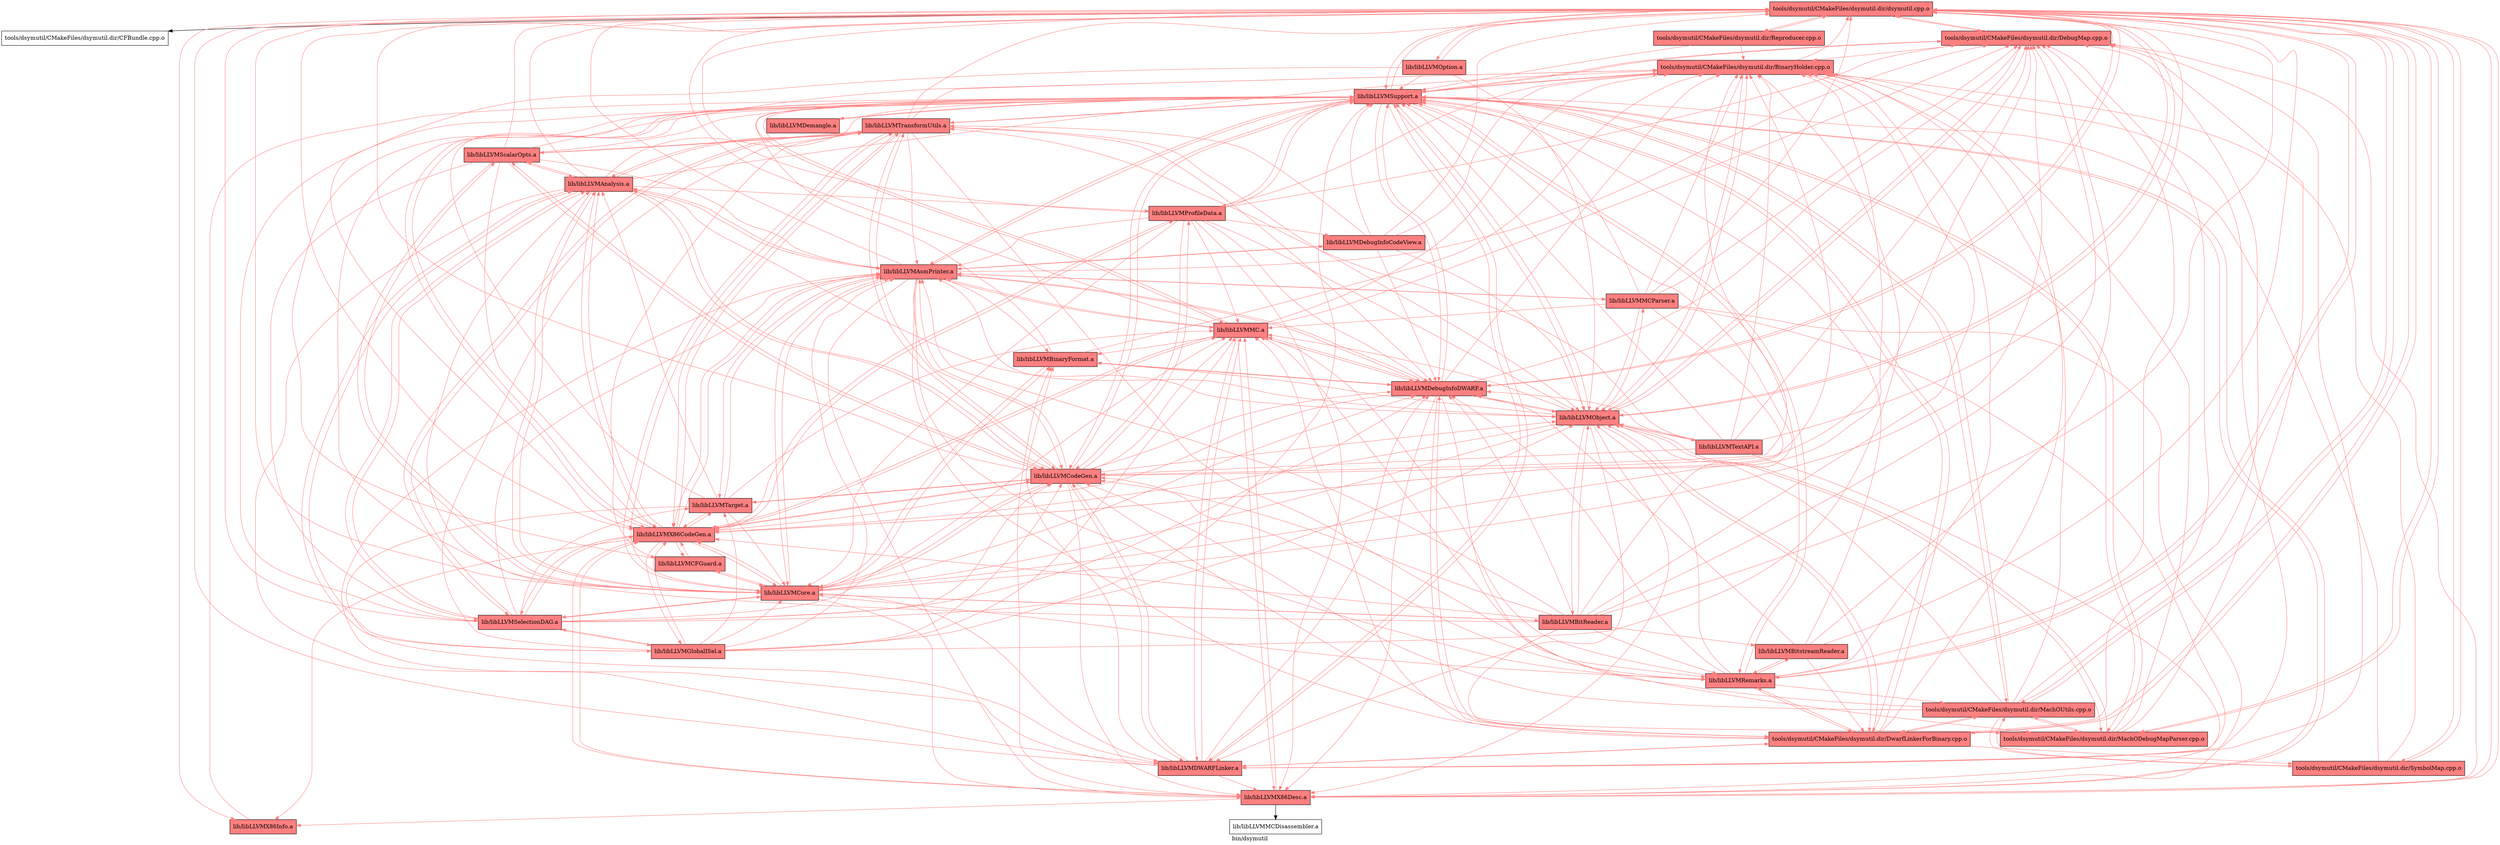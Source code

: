 digraph "bin/dsymutil" {
	label="bin/dsymutil";

	Node0x5632d6db8b18 [shape=record,shape=record,style=filled,fillcolor="1.000000 0.5 1",label="{tools/dsymutil/CMakeFiles/dsymutil.dir/dsymutil.cpp.o}"];
	Node0x5632d6db8b18 -> Node0x5632d6dba198;
	Node0x5632d6db8b18 -> Node0x5632d6db9ec8[color="1.000000 0.5 1"];
	Node0x5632d6db8b18 -> Node0x5632d6db9248[color="1.000000 0.5 1"];
	Node0x5632d6db8b18 -> Node0x5632d6dbb908[color="1.000000 0.5 1"];
	Node0x5632d6db8b18 -> Node0x5632d6dbac88[color="1.000000 0.5 1"];
	Node0x5632d6db8b18 -> Node0x5632d6dbaa58[color="1.000000 0.5 1"];
	Node0x5632d6db8b18 -> Node0x5632d6d9b1f8[color="1.000000 0.5 1"];
	Node0x5632d6db8b18 -> Node0x5632d6d96ab8[color="1.000000 0.5 1"];
	Node0x5632d6db8b18 -> Node0x5632d6d97008[color="1.000000 0.5 1"];
	Node0x5632d6db8b18 -> Node0x5632d6d974b8[color="1.000000 0.5 1"];
	Node0x5632d6db8b18 -> Node0x5632d6da3128[color="1.000000 0.5 1"];
	Node0x5632d6db8b18 -> Node0x5632d6da3f38[color="1.000000 0.5 1"];
	Node0x5632d6db8b18 -> Node0x5632d6da3a88[color="1.000000 0.5 1"];
	Node0x5632d6db8b18 -> Node0x5632d6da3538[color="1.000000 0.5 1"];
	Node0x5632d6db8b18 -> Node0x5632d6da6be8[color="1.000000 0.5 1"];
	Node0x5632d6dba198 [shape=record,shape=record,label="{tools/dsymutil/CMakeFiles/dsymutil.dir/CFBundle.cpp.o}"];
	Node0x5632d6db9ec8 [shape=record,shape=record,style=filled,fillcolor="1.000000 0.5 1",label="{tools/dsymutil/CMakeFiles/dsymutil.dir/DebugMap.cpp.o}"];
	Node0x5632d6db9ec8 -> Node0x5632d6db8b18[color="1.000000 0.5 1"];
	Node0x5632d6db9ec8 -> Node0x5632d6db86b8[color="1.000000 0.5 1"];
	Node0x5632d6db9ec8 -> Node0x5632d6da3128[color="1.000000 0.5 1"];
	Node0x5632d6db9ec8 -> Node0x5632d6da6be8[color="1.000000 0.5 1"];
	Node0x5632d6db9248 [shape=record,shape=record,style=filled,fillcolor="1.000000 0.5 1",label="{tools/dsymutil/CMakeFiles/dsymutil.dir/DwarfLinkerForBinary.cpp.o}"];
	Node0x5632d6db9248 -> Node0x5632d6db8b18[color="1.000000 0.5 1"];
	Node0x5632d6db9248 -> Node0x5632d6db86b8[color="1.000000 0.5 1"];
	Node0x5632d6db9248 -> Node0x5632d6db9ec8[color="1.000000 0.5 1"];
	Node0x5632d6db9248 -> Node0x5632d6dbac88[color="1.000000 0.5 1"];
	Node0x5632d6db9248 -> Node0x5632d6d9b1f8[color="1.000000 0.5 1"];
	Node0x5632d6db9248 -> Node0x5632d6da3128[color="1.000000 0.5 1"];
	Node0x5632d6db9248 -> Node0x5632d6da3f38[color="1.000000 0.5 1"];
	Node0x5632d6db9248 -> Node0x5632d6da4e88[color="1.000000 0.5 1"];
	Node0x5632d6db9248 -> Node0x5632d6da4938[color="1.000000 0.5 1"];
	Node0x5632d6db9248 -> Node0x5632d6da3538[color="1.000000 0.5 1"];
	Node0x5632d6db9248 -> Node0x5632d6da6be8[color="1.000000 0.5 1"];
	Node0x5632d6dbb908 [shape=record,shape=record,style=filled,fillcolor="1.000000 0.5 1",label="{tools/dsymutil/CMakeFiles/dsymutil.dir/MachODebugMapParser.cpp.o}"];
	Node0x5632d6dbb908 -> Node0x5632d6db8b18[color="1.000000 0.5 1"];
	Node0x5632d6dbb908 -> Node0x5632d6db86b8[color="1.000000 0.5 1"];
	Node0x5632d6dbb908 -> Node0x5632d6db9ec8[color="1.000000 0.5 1"];
	Node0x5632d6dbb908 -> Node0x5632d6dbac88[color="1.000000 0.5 1"];
	Node0x5632d6dbb908 -> Node0x5632d6da3128[color="1.000000 0.5 1"];
	Node0x5632d6dbb908 -> Node0x5632d6da6be8[color="1.000000 0.5 1"];
	Node0x5632d6dbac88 [shape=record,shape=record,style=filled,fillcolor="1.000000 0.5 1",label="{tools/dsymutil/CMakeFiles/dsymutil.dir/MachOUtils.cpp.o}"];
	Node0x5632d6dbac88 -> Node0x5632d6db8b18[color="1.000000 0.5 1"];
	Node0x5632d6dbac88 -> Node0x5632d6db86b8[color="1.000000 0.5 1"];
	Node0x5632d6dbac88 -> Node0x5632d6db9ec8[color="1.000000 0.5 1"];
	Node0x5632d6dbac88 -> Node0x5632d6db9248[color="1.000000 0.5 1"];
	Node0x5632d6dbac88 -> Node0x5632d6dbb908[color="1.000000 0.5 1"];
	Node0x5632d6dbac88 -> Node0x5632d6d9b1f8[color="1.000000 0.5 1"];
	Node0x5632d6dbac88 -> Node0x5632d6da3128[color="1.000000 0.5 1"];
	Node0x5632d6dbac88 -> Node0x5632d6da4938[color="1.000000 0.5 1"];
	Node0x5632d6dbac88 -> Node0x5632d6da2b38[color="1.000000 0.5 1"];
	Node0x5632d6dbac88 -> Node0x5632d6da6be8[color="1.000000 0.5 1"];
	Node0x5632d6dbaa58 [shape=record,shape=record,style=filled,fillcolor="1.000000 0.5 1",label="{tools/dsymutil/CMakeFiles/dsymutil.dir/Reproducer.cpp.o}"];
	Node0x5632d6dbaa58 -> Node0x5632d6db8b18[color="1.000000 0.5 1"];
	Node0x5632d6dbaa58 -> Node0x5632d6db86b8[color="1.000000 0.5 1"];
	Node0x5632d6dbaa58 -> Node0x5632d6da6be8[color="1.000000 0.5 1"];
	Node0x5632d6d9b1f8 [shape=record,shape=record,style=filled,fillcolor="1.000000 0.5 1",label="{tools/dsymutil/CMakeFiles/dsymutil.dir/SymbolMap.cpp.o}"];
	Node0x5632d6d9b1f8 -> Node0x5632d6db8b18[color="1.000000 0.5 1"];
	Node0x5632d6d9b1f8 -> Node0x5632d6db86b8[color="1.000000 0.5 1"];
	Node0x5632d6d9b1f8 -> Node0x5632d6dbac88[color="1.000000 0.5 1"];
	Node0x5632d6d9b1f8 -> Node0x5632d6da6be8[color="1.000000 0.5 1"];
	Node0x5632d6d96ab8 [shape=record,shape=record,style=filled,fillcolor="1.000000 0.5 1",label="{lib/libLLVMX86CodeGen.a}"];
	Node0x5632d6d96ab8 -> Node0x5632d6d97008[color="1.000000 0.5 1"];
	Node0x5632d6d96ab8 -> Node0x5632d6d974b8[color="1.000000 0.5 1"];
	Node0x5632d6d96ab8 -> Node0x5632d6da43e8[color="1.000000 0.5 1"];
	Node0x5632d6d96ab8 -> Node0x5632d6da4938[color="1.000000 0.5 1"];
	Node0x5632d6d96ab8 -> Node0x5632d6da2b38[color="1.000000 0.5 1"];
	Node0x5632d6d96ab8 -> Node0x5632d6da6be8[color="1.000000 0.5 1"];
	Node0x5632d6d96ab8 -> Node0x5632d6d985e8[color="1.000000 0.5 1"];
	Node0x5632d6d96ab8 -> Node0x5632d6da69b8[color="1.000000 0.5 1"];
	Node0x5632d6d96ab8 -> Node0x5632d6dba148[color="1.000000 0.5 1"];
	Node0x5632d6d96ab8 -> Node0x5632d6db6548[color="1.000000 0.5 1"];
	Node0x5632d6d96ab8 -> Node0x5632d6da73b8[color="1.000000 0.5 1"];
	Node0x5632d6d96ab8 -> Node0x5632d6db9c48[color="1.000000 0.5 1"];
	Node0x5632d6d96ab8 -> Node0x5632d6db86b8[color="1.000000 0.5 1"];
	Node0x5632d6d96ab8 -> Node0x5632d6d980e8[color="1.000000 0.5 1"];
	Node0x5632d6d96ab8 -> Node0x5632d6db1c28[color="1.000000 0.5 1"];
	Node0x5632d6d97008 [shape=record,shape=record,style=filled,fillcolor="1.000000 0.5 1",label="{lib/libLLVMX86Desc.a}"];
	Node0x5632d6d97008 -> Node0x5632d6db8b18[color="1.000000 0.5 1"];
	Node0x5632d6d97008 -> Node0x5632d6db9ec8[color="1.000000 0.5 1"];
	Node0x5632d6d97008 -> Node0x5632d6da4938[color="1.000000 0.5 1"];
	Node0x5632d6d97008 -> Node0x5632d6da6be8[color="1.000000 0.5 1"];
	Node0x5632d6d97008 -> Node0x5632d6d96ab8[color="1.000000 0.5 1"];
	Node0x5632d6d97008 -> Node0x5632d6d974b8[color="1.000000 0.5 1"];
	Node0x5632d6d97008 -> Node0x5632d6da7908;
	Node0x5632d6d97008 -> Node0x5632d6d94628[color="1.000000 0.5 1"];
	Node0x5632d6d974b8 [shape=record,shape=record,style=filled,fillcolor="1.000000 0.5 1",label="{lib/libLLVMX86Info.a}"];
	Node0x5632d6d974b8 -> Node0x5632d6da6be8[color="1.000000 0.5 1"];
	Node0x5632d6da3128 [shape=record,shape=record,style=filled,fillcolor="1.000000 0.5 1",label="{lib/libLLVMObject.a}"];
	Node0x5632d6da3128 -> Node0x5632d6db8b18[color="1.000000 0.5 1"];
	Node0x5632d6da3128 -> Node0x5632d6db86b8[color="1.000000 0.5 1"];
	Node0x5632d6da3128 -> Node0x5632d6db9ec8[color="1.000000 0.5 1"];
	Node0x5632d6da3128 -> Node0x5632d6db9248[color="1.000000 0.5 1"];
	Node0x5632d6da3128 -> Node0x5632d6da6be8[color="1.000000 0.5 1"];
	Node0x5632d6da3128 -> Node0x5632d6d94628[color="1.000000 0.5 1"];
	Node0x5632d6da3128 -> Node0x5632d6dbb908[color="1.000000 0.5 1"];
	Node0x5632d6da3128 -> Node0x5632d6d97008[color="1.000000 0.5 1"];
	Node0x5632d6da3128 -> Node0x5632d6da43e8[color="1.000000 0.5 1"];
	Node0x5632d6da3128 -> Node0x5632d6da4938[color="1.000000 0.5 1"];
	Node0x5632d6da3128 -> Node0x5632d6d97a08[color="1.000000 0.5 1"];
	Node0x5632d6da3128 -> Node0x5632d6d985e8[color="1.000000 0.5 1"];
	Node0x5632d6da3128 -> Node0x5632d6d96ab8[color="1.000000 0.5 1"];
	Node0x5632d6da3128 -> Node0x5632d6da4e88[color="1.000000 0.5 1"];
	Node0x5632d6da3128 -> Node0x5632d6db5be8[color="1.000000 0.5 1"];
	Node0x5632d6da3128 -> Node0x5632d6da3f38[color="1.000000 0.5 1"];
	Node0x5632d6da3128 -> Node0x5632d6d97f08[color="1.000000 0.5 1"];
	Node0x5632d6da3f38 [shape=record,shape=record,style=filled,fillcolor="1.000000 0.5 1",label="{lib/libLLVMDebugInfoDWARF.a}"];
	Node0x5632d6da3f38 -> Node0x5632d6da6be8[color="1.000000 0.5 1"];
	Node0x5632d6da3f38 -> Node0x5632d6d94628[color="1.000000 0.5 1"];
	Node0x5632d6da3f38 -> Node0x5632d6db8b18[color="1.000000 0.5 1"];
	Node0x5632d6da3f38 -> Node0x5632d6db86b8[color="1.000000 0.5 1"];
	Node0x5632d6da3f38 -> Node0x5632d6db9ec8[color="1.000000 0.5 1"];
	Node0x5632d6da3f38 -> Node0x5632d6db9248[color="1.000000 0.5 1"];
	Node0x5632d6da3f38 -> Node0x5632d6dbb908[color="1.000000 0.5 1"];
	Node0x5632d6da3f38 -> Node0x5632d6da43e8[color="1.000000 0.5 1"];
	Node0x5632d6da3f38 -> Node0x5632d6da3128[color="1.000000 0.5 1"];
	Node0x5632d6da3f38 -> Node0x5632d6d97008[color="1.000000 0.5 1"];
	Node0x5632d6da3f38 -> Node0x5632d6da4938[color="1.000000 0.5 1"];
	Node0x5632d6da3f38 -> Node0x5632d6d96ab8[color="1.000000 0.5 1"];
	Node0x5632d6da3a88 [shape=record,shape=record,style=filled,fillcolor="1.000000 0.5 1",label="{lib/libLLVMOption.a}"];
	Node0x5632d6da3a88 -> Node0x5632d6d96ab8[color="1.000000 0.5 1"];
	Node0x5632d6da3a88 -> Node0x5632d6da6be8[color="1.000000 0.5 1"];
	Node0x5632d6da3a88 -> Node0x5632d6db8b18[color="1.000000 0.5 1"];
	Node0x5632d6da3a88 -> Node0x5632d6da3128[color="1.000000 0.5 1"];
	Node0x5632d6da3538 [shape=record,shape=record,style=filled,fillcolor="1.000000 0.5 1",label="{lib/libLLVMRemarks.a}"];
	Node0x5632d6da3538 -> Node0x5632d6da3f38[color="1.000000 0.5 1"];
	Node0x5632d6da3538 -> Node0x5632d6da6be8[color="1.000000 0.5 1"];
	Node0x5632d6da3538 -> Node0x5632d6db8b18[color="1.000000 0.5 1"];
	Node0x5632d6da3538 -> Node0x5632d6db86b8[color="1.000000 0.5 1"];
	Node0x5632d6da3538 -> Node0x5632d6db9248[color="1.000000 0.5 1"];
	Node0x5632d6da3538 -> Node0x5632d6db9ec8[color="1.000000 0.5 1"];
	Node0x5632d6da3538 -> Node0x5632d6da3128[color="1.000000 0.5 1"];
	Node0x5632d6da3538 -> Node0x5632d6d94088[color="1.000000 0.5 1"];
	Node0x5632d6da3538 -> Node0x5632d6dbac88[color="1.000000 0.5 1"];
	Node0x5632d6da3538 -> Node0x5632d6da2b38[color="1.000000 0.5 1"];
	Node0x5632d6da3538 -> Node0x5632d6da4938[color="1.000000 0.5 1"];
	Node0x5632d6da6be8 [shape=record,shape=record,style=filled,fillcolor="1.000000 0.5 1",label="{lib/libLLVMSupport.a}"];
	Node0x5632d6da6be8 -> Node0x5632d6db8b18[color="1.000000 0.5 1"];
	Node0x5632d6da6be8 -> Node0x5632d6db86b8[color="1.000000 0.5 1"];
	Node0x5632d6da6be8 -> Node0x5632d6d96ab8[color="1.000000 0.5 1"];
	Node0x5632d6da6be8 -> Node0x5632d6da3128[color="1.000000 0.5 1"];
	Node0x5632d6da6be8 -> Node0x5632d6da43e8[color="1.000000 0.5 1"];
	Node0x5632d6da6be8 -> Node0x5632d6da2b38[color="1.000000 0.5 1"];
	Node0x5632d6da6be8 -> Node0x5632d6da3f38[color="1.000000 0.5 1"];
	Node0x5632d6da6be8 -> Node0x5632d6da4938[color="1.000000 0.5 1"];
	Node0x5632d6da6be8 -> Node0x5632d6db9ec8[color="1.000000 0.5 1"];
	Node0x5632d6da6be8 -> Node0x5632d6db9248[color="1.000000 0.5 1"];
	Node0x5632d6da6be8 -> Node0x5632d6da4e88[color="1.000000 0.5 1"];
	Node0x5632d6da6be8 -> Node0x5632d6dbb908[color="1.000000 0.5 1"];
	Node0x5632d6da6be8 -> Node0x5632d6d97008[color="1.000000 0.5 1"];
	Node0x5632d6da6be8 -> Node0x5632d6da3538[color="1.000000 0.5 1"];
	Node0x5632d6da6be8 -> Node0x5632d6dbac88[color="1.000000 0.5 1"];
	Node0x5632d6da6be8 -> Node0x5632d6db1c28[color="1.000000 0.5 1"];
	Node0x5632d6da6be8 -> Node0x5632d6d94f88[color="1.000000 0.5 1"];
	Node0x5632d6da6be8 -> Node0x5632d6d980e8[color="1.000000 0.5 1"];
	Node0x5632d6db86b8 [shape=record,shape=record,style=filled,fillcolor="1.000000 0.5 1",label="{tools/dsymutil/CMakeFiles/dsymutil.dir/BinaryHolder.cpp.o}"];
	Node0x5632d6db86b8 -> Node0x5632d6db8b18[color="1.000000 0.5 1"];
	Node0x5632d6db86b8 -> Node0x5632d6da3128[color="1.000000 0.5 1"];
	Node0x5632d6db86b8 -> Node0x5632d6da6be8[color="1.000000 0.5 1"];
	Node0x5632d6da4e88 [shape=record,shape=record,style=filled,fillcolor="1.000000 0.5 1",label="{lib/libLLVMDWARFLinker.a}"];
	Node0x5632d6da4e88 -> Node0x5632d6db8b18[color="1.000000 0.5 1"];
	Node0x5632d6da4e88 -> Node0x5632d6db86b8[color="1.000000 0.5 1"];
	Node0x5632d6da4e88 -> Node0x5632d6db9ec8[color="1.000000 0.5 1"];
	Node0x5632d6da4e88 -> Node0x5632d6db9248[color="1.000000 0.5 1"];
	Node0x5632d6da4e88 -> Node0x5632d6da43e8[color="1.000000 0.5 1"];
	Node0x5632d6da4e88 -> Node0x5632d6da3f38[color="1.000000 0.5 1"];
	Node0x5632d6da4e88 -> Node0x5632d6da2b38[color="1.000000 0.5 1"];
	Node0x5632d6da4e88 -> Node0x5632d6da6be8[color="1.000000 0.5 1"];
	Node0x5632d6da4e88 -> Node0x5632d6d94628[color="1.000000 0.5 1"];
	Node0x5632d6da4e88 -> Node0x5632d6d97008[color="1.000000 0.5 1"];
	Node0x5632d6da4e88 -> Node0x5632d6da4938[color="1.000000 0.5 1"];
	Node0x5632d6da4938 [shape=record,shape=record,style=filled,fillcolor="1.000000 0.5 1",label="{lib/libLLVMMC.a}"];
	Node0x5632d6da4938 -> Node0x5632d6d97008[color="1.000000 0.5 1"];
	Node0x5632d6da4938 -> Node0x5632d6da6be8[color="1.000000 0.5 1"];
	Node0x5632d6da4938 -> Node0x5632d6db8b18[color="1.000000 0.5 1"];
	Node0x5632d6da4938 -> Node0x5632d6db86b8[color="1.000000 0.5 1"];
	Node0x5632d6da4938 -> Node0x5632d6da43e8[color="1.000000 0.5 1"];
	Node0x5632d6da4938 -> Node0x5632d6db9ec8[color="1.000000 0.5 1"];
	Node0x5632d6da4938 -> Node0x5632d6da3f38[color="1.000000 0.5 1"];
	Node0x5632d6da4938 -> Node0x5632d6da4e88[color="1.000000 0.5 1"];
	Node0x5632d6da4938 -> Node0x5632d6d96ab8[color="1.000000 0.5 1"];
	Node0x5632d6da4938 -> Node0x5632d6d94628[color="1.000000 0.5 1"];
	Node0x5632d6da2b38 [shape=record,shape=record,style=filled,fillcolor="1.000000 0.5 1",label="{lib/libLLVMCodeGen.a}"];
	Node0x5632d6da2b38 -> Node0x5632d6d96ab8[color="1.000000 0.5 1"];
	Node0x5632d6da2b38 -> Node0x5632d6da6be8[color="1.000000 0.5 1"];
	Node0x5632d6da2b38 -> Node0x5632d6db6548[color="1.000000 0.5 1"];
	Node0x5632d6da2b38 -> Node0x5632d6d985e8[color="1.000000 0.5 1"];
	Node0x5632d6da2b38 -> Node0x5632d6da4e88[color="1.000000 0.5 1"];
	Node0x5632d6da2b38 -> Node0x5632d6da4938[color="1.000000 0.5 1"];
	Node0x5632d6da2b38 -> Node0x5632d6da43e8[color="1.000000 0.5 1"];
	Node0x5632d6da2b38 -> Node0x5632d6db1c28[color="1.000000 0.5 1"];
	Node0x5632d6da2b38 -> Node0x5632d6db9ec8[color="1.000000 0.5 1"];
	Node0x5632d6da2b38 -> Node0x5632d6d97008[color="1.000000 0.5 1"];
	Node0x5632d6da2b38 -> Node0x5632d6da69b8[color="1.000000 0.5 1"];
	Node0x5632d6da2b38 -> Node0x5632d6db8b18[color="1.000000 0.5 1"];
	Node0x5632d6da2b38 -> Node0x5632d6db86b8[color="1.000000 0.5 1"];
	Node0x5632d6da2b38 -> Node0x5632d6da3f38[color="1.000000 0.5 1"];
	Node0x5632d6da2b38 -> Node0x5632d6da3128[color="1.000000 0.5 1"];
	Node0x5632d6da2b38 -> Node0x5632d6dbb908[color="1.000000 0.5 1"];
	Node0x5632d6da2b38 -> Node0x5632d6d980e8[color="1.000000 0.5 1"];
	Node0x5632d6da2b38 -> Node0x5632d6db2948[color="1.000000 0.5 1"];
	Node0x5632d6da43e8 [shape=record,shape=record,style=filled,fillcolor="1.000000 0.5 1",label="{lib/libLLVMAsmPrinter.a}"];
	Node0x5632d6da43e8 -> Node0x5632d6db8b18[color="1.000000 0.5 1"];
	Node0x5632d6da43e8 -> Node0x5632d6db9ec8[color="1.000000 0.5 1"];
	Node0x5632d6da43e8 -> Node0x5632d6d96ab8[color="1.000000 0.5 1"];
	Node0x5632d6da43e8 -> Node0x5632d6d97008[color="1.000000 0.5 1"];
	Node0x5632d6da43e8 -> Node0x5632d6da4938[color="1.000000 0.5 1"];
	Node0x5632d6da43e8 -> Node0x5632d6da2b38[color="1.000000 0.5 1"];
	Node0x5632d6da43e8 -> Node0x5632d6da3538[color="1.000000 0.5 1"];
	Node0x5632d6da43e8 -> Node0x5632d6da6be8[color="1.000000 0.5 1"];
	Node0x5632d6da43e8 -> Node0x5632d6da69b8[color="1.000000 0.5 1"];
	Node0x5632d6da43e8 -> Node0x5632d6db6548[color="1.000000 0.5 1"];
	Node0x5632d6da43e8 -> Node0x5632d6d985e8[color="1.000000 0.5 1"];
	Node0x5632d6da43e8 -> Node0x5632d6d94628[color="1.000000 0.5 1"];
	Node0x5632d6da43e8 -> Node0x5632d6db5be8[color="1.000000 0.5 1"];
	Node0x5632d6da43e8 -> Node0x5632d6db9248[color="1.000000 0.5 1"];
	Node0x5632d6da43e8 -> Node0x5632d6da3f38[color="1.000000 0.5 1"];
	Node0x5632d6da43e8 -> Node0x5632d6d975a8[color="1.000000 0.5 1"];
	Node0x5632d6d985e8 [shape=record,shape=record,style=filled,fillcolor="1.000000 0.5 1",label="{lib/libLLVMCore.a}"];
	Node0x5632d6d985e8 -> Node0x5632d6da6be8[color="1.000000 0.5 1"];
	Node0x5632d6d985e8 -> Node0x5632d6db8b18[color="1.000000 0.5 1"];
	Node0x5632d6d985e8 -> Node0x5632d6d96ab8[color="1.000000 0.5 1"];
	Node0x5632d6d985e8 -> Node0x5632d6da43e8[color="1.000000 0.5 1"];
	Node0x5632d6d985e8 -> Node0x5632d6da3f38[color="1.000000 0.5 1"];
	Node0x5632d6d985e8 -> Node0x5632d6da2b38[color="1.000000 0.5 1"];
	Node0x5632d6d985e8 -> Node0x5632d6dba148[color="1.000000 0.5 1"];
	Node0x5632d6d985e8 -> Node0x5632d6db6548[color="1.000000 0.5 1"];
	Node0x5632d6d985e8 -> Node0x5632d6d94628[color="1.000000 0.5 1"];
	Node0x5632d6d985e8 -> Node0x5632d6d97008[color="1.000000 0.5 1"];
	Node0x5632d6d985e8 -> Node0x5632d6db1c28[color="1.000000 0.5 1"];
	Node0x5632d6d985e8 -> Node0x5632d6db86b8[color="1.000000 0.5 1"];
	Node0x5632d6d985e8 -> Node0x5632d6db9c48[color="1.000000 0.5 1"];
	Node0x5632d6d985e8 -> Node0x5632d6db9ec8[color="1.000000 0.5 1"];
	Node0x5632d6d985e8 -> Node0x5632d6da3538[color="1.000000 0.5 1"];
	Node0x5632d6d985e8 -> Node0x5632d6d97a08[color="1.000000 0.5 1"];
	Node0x5632d6d985e8 -> Node0x5632d6da4e88[color="1.000000 0.5 1"];
	Node0x5632d6d985e8 -> Node0x5632d6db2948[color="1.000000 0.5 1"];
	Node0x5632d6da69b8 [shape=record,shape=record,style=filled,fillcolor="1.000000 0.5 1",label="{lib/libLLVMTarget.a}"];
	Node0x5632d6da69b8 -> Node0x5632d6d96ab8[color="1.000000 0.5 1"];
	Node0x5632d6da69b8 -> Node0x5632d6da43e8[color="1.000000 0.5 1"];
	Node0x5632d6da69b8 -> Node0x5632d6da4938[color="1.000000 0.5 1"];
	Node0x5632d6da69b8 -> Node0x5632d6da6be8[color="1.000000 0.5 1"];
	Node0x5632d6da69b8 -> Node0x5632d6d985e8[color="1.000000 0.5 1"];
	Node0x5632d6da69b8 -> Node0x5632d6da4e88[color="1.000000 0.5 1"];
	Node0x5632d6da69b8 -> Node0x5632d6da2b38[color="1.000000 0.5 1"];
	Node0x5632d6da69b8 -> Node0x5632d6db6548[color="1.000000 0.5 1"];
	Node0x5632d6dba148 [shape=record,shape=record,style=filled,fillcolor="1.000000 0.5 1",label="{lib/libLLVMSelectionDAG.a}"];
	Node0x5632d6dba148 -> Node0x5632d6d96ab8[color="1.000000 0.5 1"];
	Node0x5632d6dba148 -> Node0x5632d6da2b38[color="1.000000 0.5 1"];
	Node0x5632d6dba148 -> Node0x5632d6da6be8[color="1.000000 0.5 1"];
	Node0x5632d6dba148 -> Node0x5632d6db6548[color="1.000000 0.5 1"];
	Node0x5632d6dba148 -> Node0x5632d6d985e8[color="1.000000 0.5 1"];
	Node0x5632d6dba148 -> Node0x5632d6da4938[color="1.000000 0.5 1"];
	Node0x5632d6dba148 -> Node0x5632d6da43e8[color="1.000000 0.5 1"];
	Node0x5632d6dba148 -> Node0x5632d6da3f38[color="1.000000 0.5 1"];
	Node0x5632d6dba148 -> Node0x5632d6da73b8[color="1.000000 0.5 1"];
	Node0x5632d6dba148 -> Node0x5632d6da69b8[color="1.000000 0.5 1"];
	Node0x5632d6dba148 -> Node0x5632d6db1c28[color="1.000000 0.5 1"];
	Node0x5632d6dba148 -> Node0x5632d6db8b18[color="1.000000 0.5 1"];
	Node0x5632d6dba148 -> Node0x5632d6da3128[color="1.000000 0.5 1"];
	Node0x5632d6db6548 [shape=record,shape=record,style=filled,fillcolor="1.000000 0.5 1",label="{lib/libLLVMAnalysis.a}"];
	Node0x5632d6db6548 -> Node0x5632d6d96ab8[color="1.000000 0.5 1"];
	Node0x5632d6db6548 -> Node0x5632d6da6be8[color="1.000000 0.5 1"];
	Node0x5632d6db6548 -> Node0x5632d6d985e8[color="1.000000 0.5 1"];
	Node0x5632d6db6548 -> Node0x5632d6db8b18[color="1.000000 0.5 1"];
	Node0x5632d6db6548 -> Node0x5632d6db86b8[color="1.000000 0.5 1"];
	Node0x5632d6db6548 -> Node0x5632d6da2b38[color="1.000000 0.5 1"];
	Node0x5632d6db6548 -> Node0x5632d6db1c28[color="1.000000 0.5 1"];
	Node0x5632d6db6548 -> Node0x5632d6dba148[color="1.000000 0.5 1"];
	Node0x5632d6db6548 -> Node0x5632d6da73b8[color="1.000000 0.5 1"];
	Node0x5632d6db6548 -> Node0x5632d6da43e8[color="1.000000 0.5 1"];
	Node0x5632d6db6548 -> Node0x5632d6db2948[color="1.000000 0.5 1"];
	Node0x5632d6db6548 -> Node0x5632d6d980e8[color="1.000000 0.5 1"];
	Node0x5632d6db6548 -> Node0x5632d6da4e88[color="1.000000 0.5 1"];
	Node0x5632d6db6548 -> Node0x5632d6da3128[color="1.000000 0.5 1"];
	Node0x5632d6da73b8 [shape=record,shape=record,style=filled,fillcolor="1.000000 0.5 1",label="{lib/libLLVMGlobalISel.a}"];
	Node0x5632d6da73b8 -> Node0x5632d6d96ab8[color="1.000000 0.5 1"];
	Node0x5632d6da73b8 -> Node0x5632d6da2b38[color="1.000000 0.5 1"];
	Node0x5632d6da73b8 -> Node0x5632d6da6be8[color="1.000000 0.5 1"];
	Node0x5632d6da73b8 -> Node0x5632d6d985e8[color="1.000000 0.5 1"];
	Node0x5632d6da73b8 -> Node0x5632d6da43e8[color="1.000000 0.5 1"];
	Node0x5632d6da73b8 -> Node0x5632d6da4938[color="1.000000 0.5 1"];
	Node0x5632d6da73b8 -> Node0x5632d6da69b8[color="1.000000 0.5 1"];
	Node0x5632d6da73b8 -> Node0x5632d6dba148[color="1.000000 0.5 1"];
	Node0x5632d6da73b8 -> Node0x5632d6db6548[color="1.000000 0.5 1"];
	Node0x5632d6da73b8 -> Node0x5632d6db86b8[color="1.000000 0.5 1"];
	Node0x5632d6da73b8 -> Node0x5632d6db1c28[color="1.000000 0.5 1"];
	Node0x5632d6db9c48 [shape=record,shape=record,style=filled,fillcolor="1.000000 0.5 1",label="{lib/libLLVMCFGuard.a}"];
	Node0x5632d6db9c48 -> Node0x5632d6d96ab8[color="1.000000 0.5 1"];
	Node0x5632d6db9c48 -> Node0x5632d6da6be8[color="1.000000 0.5 1"];
	Node0x5632d6db9c48 -> Node0x5632d6d985e8[color="1.000000 0.5 1"];
	Node0x5632d6d980e8 [shape=record,shape=record,style=filled,fillcolor="1.000000 0.5 1",label="{lib/libLLVMProfileData.a}"];
	Node0x5632d6d980e8 -> Node0x5632d6db8b18[color="1.000000 0.5 1"];
	Node0x5632d6d980e8 -> Node0x5632d6db86b8[color="1.000000 0.5 1"];
	Node0x5632d6d980e8 -> Node0x5632d6d96ab8[color="1.000000 0.5 1"];
	Node0x5632d6d980e8 -> Node0x5632d6da3128[color="1.000000 0.5 1"];
	Node0x5632d6d980e8 -> Node0x5632d6da2b38[color="1.000000 0.5 1"];
	Node0x5632d6d980e8 -> Node0x5632d6da6be8[color="1.000000 0.5 1"];
	Node0x5632d6d980e8 -> Node0x5632d6d985e8[color="1.000000 0.5 1"];
	Node0x5632d6d980e8 -> Node0x5632d6db9ec8[color="1.000000 0.5 1"];
	Node0x5632d6d980e8 -> Node0x5632d6d97008[color="1.000000 0.5 1"];
	Node0x5632d6d980e8 -> Node0x5632d6da3f38[color="1.000000 0.5 1"];
	Node0x5632d6d980e8 -> Node0x5632d6da43e8[color="1.000000 0.5 1"];
	Node0x5632d6d980e8 -> Node0x5632d6da4938[color="1.000000 0.5 1"];
	Node0x5632d6d980e8 -> Node0x5632d6d975a8[color="1.000000 0.5 1"];
	Node0x5632d6db1c28 [shape=record,shape=record,style=filled,fillcolor="1.000000 0.5 1",label="{lib/libLLVMTransformUtils.a}"];
	Node0x5632d6db1c28 -> Node0x5632d6db86b8[color="1.000000 0.5 1"];
	Node0x5632d6db1c28 -> Node0x5632d6d96ab8[color="1.000000 0.5 1"];
	Node0x5632d6db1c28 -> Node0x5632d6da2b38[color="1.000000 0.5 1"];
	Node0x5632d6db1c28 -> Node0x5632d6da6be8[color="1.000000 0.5 1"];
	Node0x5632d6db1c28 -> Node0x5632d6db6548[color="1.000000 0.5 1"];
	Node0x5632d6db1c28 -> Node0x5632d6d985e8[color="1.000000 0.5 1"];
	Node0x5632d6db1c28 -> Node0x5632d6db2948[color="1.000000 0.5 1"];
	Node0x5632d6db1c28 -> Node0x5632d6db8b18[color="1.000000 0.5 1"];
	Node0x5632d6db1c28 -> Node0x5632d6da43e8[color="1.000000 0.5 1"];
	Node0x5632d6db1c28 -> Node0x5632d6dba148[color="1.000000 0.5 1"];
	Node0x5632d6db1c28 -> Node0x5632d6db9c48[color="1.000000 0.5 1"];
	Node0x5632d6db1c28 -> Node0x5632d6da3f38[color="1.000000 0.5 1"];
	Node0x5632d6db1c28 -> Node0x5632d6da3128[color="1.000000 0.5 1"];
	Node0x5632d6db1c28 -> Node0x5632d6da3538[color="1.000000 0.5 1"];
	Node0x5632d6da7908 [shape=record,shape=record,label="{lib/libLLVMMCDisassembler.a}"];
	Node0x5632d6d94628 [shape=record,shape=record,style=filled,fillcolor="1.000000 0.5 1",label="{lib/libLLVMBinaryFormat.a}"];
	Node0x5632d6d94628 -> Node0x5632d6d985e8[color="1.000000 0.5 1"];
	Node0x5632d6d94628 -> Node0x5632d6da3f38[color="1.000000 0.5 1"];
	Node0x5632d6d94628 -> Node0x5632d6da6be8[color="1.000000 0.5 1"];
	Node0x5632d6d94628 -> Node0x5632d6db86b8[color="1.000000 0.5 1"];
	Node0x5632d6db5be8 [shape=record,shape=record,style=filled,fillcolor="1.000000 0.5 1",label="{lib/libLLVMMCParser.a}"];
	Node0x5632d6db5be8 -> Node0x5632d6db8b18[color="1.000000 0.5 1"];
	Node0x5632d6db5be8 -> Node0x5632d6db86b8[color="1.000000 0.5 1"];
	Node0x5632d6db5be8 -> Node0x5632d6db9ec8[color="1.000000 0.5 1"];
	Node0x5632d6db5be8 -> Node0x5632d6d96ab8[color="1.000000 0.5 1"];
	Node0x5632d6db5be8 -> Node0x5632d6da43e8[color="1.000000 0.5 1"];
	Node0x5632d6db5be8 -> Node0x5632d6da4e88[color="1.000000 0.5 1"];
	Node0x5632d6db5be8 -> Node0x5632d6da4938[color="1.000000 0.5 1"];
	Node0x5632d6db5be8 -> Node0x5632d6da3128[color="1.000000 0.5 1"];
	Node0x5632d6db5be8 -> Node0x5632d6da6be8[color="1.000000 0.5 1"];
	Node0x5632d6db5be8 -> Node0x5632d6d97008[color="1.000000 0.5 1"];
	Node0x5632d6d975a8 [shape=record,shape=record,style=filled,fillcolor="1.000000 0.5 1",label="{lib/libLLVMDebugInfoCodeView.a}"];
	Node0x5632d6d975a8 -> Node0x5632d6db8b18[color="1.000000 0.5 1"];
	Node0x5632d6d975a8 -> Node0x5632d6da3128[color="1.000000 0.5 1"];
	Node0x5632d6d975a8 -> Node0x5632d6da6be8[color="1.000000 0.5 1"];
	Node0x5632d6d975a8 -> Node0x5632d6da43e8[color="1.000000 0.5 1"];
	Node0x5632d6d975a8 -> Node0x5632d6da3f38[color="1.000000 0.5 1"];
	Node0x5632d6d975a8 -> Node0x5632d6db86b8[color="1.000000 0.5 1"];
	Node0x5632d6d975a8 -> Node0x5632d6db1c28[color="1.000000 0.5 1"];
	Node0x5632d6d97a08 [shape=record,shape=record,style=filled,fillcolor="1.000000 0.5 1",label="{lib/libLLVMBitReader.a}"];
	Node0x5632d6d97a08 -> Node0x5632d6db8b18[color="1.000000 0.5 1"];
	Node0x5632d6d97a08 -> Node0x5632d6db86b8[color="1.000000 0.5 1"];
	Node0x5632d6d97a08 -> Node0x5632d6db9ec8[color="1.000000 0.5 1"];
	Node0x5632d6d97a08 -> Node0x5632d6db9248[color="1.000000 0.5 1"];
	Node0x5632d6d97a08 -> Node0x5632d6d96ab8[color="1.000000 0.5 1"];
	Node0x5632d6d97a08 -> Node0x5632d6da43e8[color="1.000000 0.5 1"];
	Node0x5632d6d97a08 -> Node0x5632d6da3128[color="1.000000 0.5 1"];
	Node0x5632d6d97a08 -> Node0x5632d6da3f38[color="1.000000 0.5 1"];
	Node0x5632d6d97a08 -> Node0x5632d6da2b38[color="1.000000 0.5 1"];
	Node0x5632d6d97a08 -> Node0x5632d6da3538[color="1.000000 0.5 1"];
	Node0x5632d6d97a08 -> Node0x5632d6da6be8[color="1.000000 0.5 1"];
	Node0x5632d6d97a08 -> Node0x5632d6db6548[color="1.000000 0.5 1"];
	Node0x5632d6d97a08 -> Node0x5632d6d985e8[color="1.000000 0.5 1"];
	Node0x5632d6d97a08 -> Node0x5632d6d94088[color="1.000000 0.5 1"];
	Node0x5632d6d97f08 [shape=record,shape=record,style=filled,fillcolor="1.000000 0.5 1",label="{lib/libLLVMTextAPI.a}"];
	Node0x5632d6d97f08 -> Node0x5632d6da6be8[color="1.000000 0.5 1"];
	Node0x5632d6d97f08 -> Node0x5632d6db8b18[color="1.000000 0.5 1"];
	Node0x5632d6d97f08 -> Node0x5632d6db86b8[color="1.000000 0.5 1"];
	Node0x5632d6d97f08 -> Node0x5632d6db9ec8[color="1.000000 0.5 1"];
	Node0x5632d6d97f08 -> Node0x5632d6da3128[color="1.000000 0.5 1"];
	Node0x5632d6d97f08 -> Node0x5632d6da2b38[color="1.000000 0.5 1"];
	Node0x5632d6d97f08 -> Node0x5632d6da3f38[color="1.000000 0.5 1"];
	Node0x5632d6d97f08 -> Node0x5632d6db1c28[color="1.000000 0.5 1"];
	Node0x5632d6d97f08 -> Node0x5632d6d97008[color="1.000000 0.5 1"];
	Node0x5632d6db2948 [shape=record,shape=record,style=filled,fillcolor="1.000000 0.5 1",label="{lib/libLLVMScalarOpts.a}"];
	Node0x5632d6db2948 -> Node0x5632d6d96ab8[color="1.000000 0.5 1"];
	Node0x5632d6db2948 -> Node0x5632d6da2b38[color="1.000000 0.5 1"];
	Node0x5632d6db2948 -> Node0x5632d6da6be8[color="1.000000 0.5 1"];
	Node0x5632d6db2948 -> Node0x5632d6db1c28[color="1.000000 0.5 1"];
	Node0x5632d6db2948 -> Node0x5632d6db6548[color="1.000000 0.5 1"];
	Node0x5632d6db2948 -> Node0x5632d6d985e8[color="1.000000 0.5 1"];
	Node0x5632d6db2948 -> Node0x5632d6db86b8[color="1.000000 0.5 1"];
	Node0x5632d6db2948 -> Node0x5632d6da43e8[color="1.000000 0.5 1"];
	Node0x5632d6db2948 -> Node0x5632d6dba148[color="1.000000 0.5 1"];
	Node0x5632d6db2948 -> Node0x5632d6db8b18[color="1.000000 0.5 1"];
	Node0x5632d6d94088 [shape=record,shape=record,style=filled,fillcolor="1.000000 0.5 1",label="{lib/libLLVMBitstreamReader.a}"];
	Node0x5632d6d94088 -> Node0x5632d6db8b18[color="1.000000 0.5 1"];
	Node0x5632d6d94088 -> Node0x5632d6db9ec8[color="1.000000 0.5 1"];
	Node0x5632d6d94088 -> Node0x5632d6db9248[color="1.000000 0.5 1"];
	Node0x5632d6d94088 -> Node0x5632d6da3f38[color="1.000000 0.5 1"];
	Node0x5632d6d94088 -> Node0x5632d6da3538[color="1.000000 0.5 1"];
	Node0x5632d6d94088 -> Node0x5632d6da6be8[color="1.000000 0.5 1"];
	Node0x5632d6d94f88 [shape=record,shape=record,style=filled,fillcolor="1.000000 0.5 1",label="{lib/libLLVMDemangle.a}"];
	Node0x5632d6d94f88 -> Node0x5632d6da6be8[color="1.000000 0.5 1"];
}
